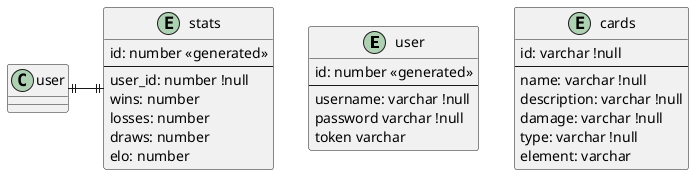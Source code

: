 @startuml

entity "user" as users {
  id: number <<generated>>
  --
  username: varchar !null
  password varchar !null
  token varchar
}

entity "cards" as cards {
  id: varchar !null
  --
  name: varchar !null
  description: varchar !null
  damage: varchar !null
  type: varchar !null
  element: varchar
}

entity "stats" as stats {
    id: number <<generated>>
    --
    user_id: number !null
    wins: number
    losses: number
    draws: number
    elo: number
}

user ||-|| stats